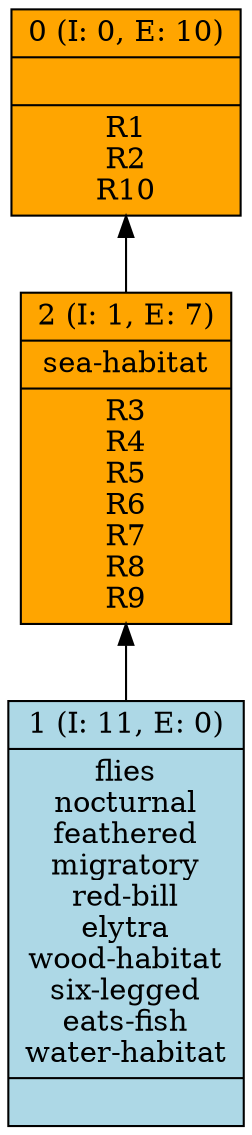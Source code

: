 digraph G { 
	rankdir=BT;
0 [shape=record,style=filled,fillcolor=orange,label="{0 (I: 0, E: 10)||R1\nR2\nR10\n}"];
1 [shape=record,style=filled,fillcolor=lightblue,label="{1 (I: 11, E: 0)|flies\nnocturnal\nfeathered\nmigratory\nred-bill\nelytra\nwood-habitat\nsix-legged\neats-fish\nwater-habitat\n|}"];
2 [shape=record,style=filled,fillcolor=orange,label="{2 (I: 1, E: 7)|sea-habitat\n|R3\nR4\nR5\nR6\nR7\nR8\nR9\n}"];
	1 -> 2
	2 -> 0
}